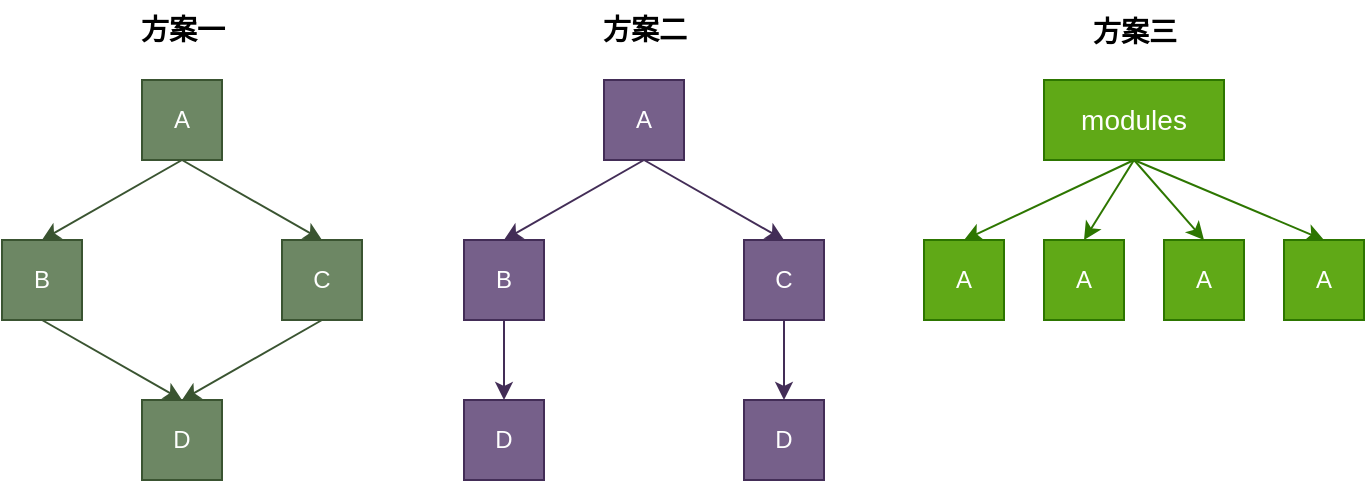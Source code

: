 <mxfile>
    <diagram id="D-5WgD3YBzQN-MyiJGIq" name="三种依赖的处理方案">
        <mxGraphModel dx="847" dy="667" grid="0" gridSize="10" guides="1" tooltips="1" connect="1" arrows="1" fold="1" page="0" pageScale="1" pageWidth="827" pageHeight="1169" math="0" shadow="0">
            <root>
                <mxCell id="0"/>
                <mxCell id="1" parent="0"/>
                <mxCell id="9" style="edgeStyle=none;html=1;exitX=0.5;exitY=1;exitDx=0;exitDy=0;entryX=0.5;entryY=0;entryDx=0;entryDy=0;fillColor=#6d8764;strokeColor=#3A5431;" edge="1" parent="1" source="3" target="4">
                    <mxGeometry relative="1" as="geometry"/>
                </mxCell>
                <mxCell id="10" style="edgeStyle=none;html=1;entryX=0.5;entryY=0;entryDx=0;entryDy=0;exitX=0.5;exitY=1;exitDx=0;exitDy=0;fillColor=#6d8764;strokeColor=#3A5431;" edge="1" parent="1" source="3" target="5">
                    <mxGeometry relative="1" as="geometry"/>
                </mxCell>
                <mxCell id="3" value="A" style="whiteSpace=wrap;html=1;aspect=fixed;fillColor=#6d8764;fontColor=#ffffff;strokeColor=#3A5431;" vertex="1" parent="1">
                    <mxGeometry x="320" y="80" width="40" height="40" as="geometry"/>
                </mxCell>
                <mxCell id="7" style="edgeStyle=none;html=1;entryX=0.5;entryY=0;entryDx=0;entryDy=0;exitX=0.5;exitY=1;exitDx=0;exitDy=0;fillColor=#6d8764;strokeColor=#3A5431;" edge="1" parent="1" source="4" target="6">
                    <mxGeometry relative="1" as="geometry"/>
                </mxCell>
                <mxCell id="4" value="B" style="whiteSpace=wrap;html=1;aspect=fixed;fillColor=#6d8764;fontColor=#ffffff;strokeColor=#3A5431;" vertex="1" parent="1">
                    <mxGeometry x="250" y="160" width="40" height="40" as="geometry"/>
                </mxCell>
                <mxCell id="8" style="edgeStyle=none;html=1;entryX=0.5;entryY=0;entryDx=0;entryDy=0;exitX=0.5;exitY=1;exitDx=0;exitDy=0;fillColor=#6d8764;strokeColor=#3A5431;" edge="1" parent="1" source="5" target="6">
                    <mxGeometry relative="1" as="geometry"/>
                </mxCell>
                <mxCell id="5" value="C" style="whiteSpace=wrap;html=1;aspect=fixed;fillColor=#6d8764;fontColor=#ffffff;strokeColor=#3A5431;" vertex="1" parent="1">
                    <mxGeometry x="390" y="160" width="40" height="40" as="geometry"/>
                </mxCell>
                <mxCell id="6" value="D" style="whiteSpace=wrap;html=1;aspect=fixed;fillColor=#6d8764;fontColor=#ffffff;strokeColor=#3A5431;" vertex="1" parent="1">
                    <mxGeometry x="320" y="240" width="40" height="40" as="geometry"/>
                </mxCell>
                <mxCell id="11" value="&lt;b&gt;&lt;font style=&quot;font-size: 14px;&quot;&gt;方案一&lt;/font&gt;&lt;/b&gt;" style="text;html=1;align=center;verticalAlign=middle;resizable=0;points=[];autosize=1;strokeColor=none;fillColor=none;" vertex="1" parent="1">
                    <mxGeometry x="305" y="40" width="70" height="30" as="geometry"/>
                </mxCell>
                <mxCell id="12" style="edgeStyle=none;html=1;exitX=0.5;exitY=1;exitDx=0;exitDy=0;entryX=0.5;entryY=0;entryDx=0;entryDy=0;fillColor=#76608a;strokeColor=#432D57;" edge="1" parent="1" source="14" target="15">
                    <mxGeometry relative="1" as="geometry"/>
                </mxCell>
                <mxCell id="13" style="edgeStyle=none;html=1;entryX=0.5;entryY=0;entryDx=0;entryDy=0;exitX=0.5;exitY=1;exitDx=0;exitDy=0;fillColor=#76608a;strokeColor=#432D57;" edge="1" parent="1" source="14" target="16">
                    <mxGeometry relative="1" as="geometry"/>
                </mxCell>
                <mxCell id="14" value="A" style="whiteSpace=wrap;html=1;aspect=fixed;fillColor=#76608a;fontColor=#ffffff;strokeColor=#432D57;" vertex="1" parent="1">
                    <mxGeometry x="551" y="80" width="40" height="40" as="geometry"/>
                </mxCell>
                <mxCell id="18" style="edgeStyle=none;html=1;entryX=0.5;entryY=0;entryDx=0;entryDy=0;fontSize=14;fillColor=#76608a;strokeColor=#432D57;" edge="1" parent="1" source="15" target="17">
                    <mxGeometry relative="1" as="geometry"/>
                </mxCell>
                <mxCell id="15" value="B" style="whiteSpace=wrap;html=1;aspect=fixed;fillColor=#76608a;fontColor=#ffffff;strokeColor=#432D57;" vertex="1" parent="1">
                    <mxGeometry x="481" y="160" width="40" height="40" as="geometry"/>
                </mxCell>
                <mxCell id="16" value="C" style="whiteSpace=wrap;html=1;aspect=fixed;fillColor=#76608a;fontColor=#ffffff;strokeColor=#432D57;" vertex="1" parent="1">
                    <mxGeometry x="621" y="160" width="40" height="40" as="geometry"/>
                </mxCell>
                <mxCell id="17" value="D" style="whiteSpace=wrap;html=1;aspect=fixed;fillColor=#76608a;fontColor=#ffffff;strokeColor=#432D57;" vertex="1" parent="1">
                    <mxGeometry x="481" y="240" width="40" height="40" as="geometry"/>
                </mxCell>
                <mxCell id="19" style="edgeStyle=none;html=1;entryX=0.5;entryY=0;entryDx=0;entryDy=0;fontSize=14;fillColor=#76608a;strokeColor=#432D57;" edge="1" parent="1" target="20">
                    <mxGeometry relative="1" as="geometry">
                        <mxPoint x="641" y="200" as="sourcePoint"/>
                    </mxGeometry>
                </mxCell>
                <mxCell id="20" value="D" style="whiteSpace=wrap;html=1;aspect=fixed;fillColor=#76608a;fontColor=#ffffff;strokeColor=#432D57;" vertex="1" parent="1">
                    <mxGeometry x="621" y="240" width="40" height="40" as="geometry"/>
                </mxCell>
                <mxCell id="21" value="&lt;b&gt;&lt;font style=&quot;font-size: 14px;&quot;&gt;方案二&lt;/font&gt;&lt;/b&gt;" style="text;html=1;align=center;verticalAlign=middle;resizable=0;points=[];autosize=1;strokeColor=none;fillColor=none;" vertex="1" parent="1">
                    <mxGeometry x="536" y="40" width="70" height="30" as="geometry"/>
                </mxCell>
                <mxCell id="27" style="edgeStyle=none;html=1;entryX=0.5;entryY=0;entryDx=0;entryDy=0;fontSize=14;exitX=0.5;exitY=1;exitDx=0;exitDy=0;fillColor=#60a917;strokeColor=#2D7600;" edge="1" parent="1" source="22" target="23">
                    <mxGeometry relative="1" as="geometry"/>
                </mxCell>
                <mxCell id="28" style="edgeStyle=none;html=1;entryX=0.5;entryY=0;entryDx=0;entryDy=0;fontSize=14;exitX=0.5;exitY=1;exitDx=0;exitDy=0;fillColor=#60a917;strokeColor=#2D7600;" edge="1" parent="1" source="22" target="24">
                    <mxGeometry relative="1" as="geometry"/>
                </mxCell>
                <mxCell id="29" style="edgeStyle=none;html=1;entryX=0.5;entryY=0;entryDx=0;entryDy=0;fontSize=14;exitX=0.5;exitY=1;exitDx=0;exitDy=0;fillColor=#60a917;strokeColor=#2D7600;" edge="1" parent="1" source="22" target="25">
                    <mxGeometry relative="1" as="geometry"/>
                </mxCell>
                <mxCell id="30" style="edgeStyle=none;html=1;entryX=0.5;entryY=0;entryDx=0;entryDy=0;fontSize=14;exitX=0.5;exitY=1;exitDx=0;exitDy=0;fillColor=#60a917;strokeColor=#2D7600;" edge="1" parent="1" source="22" target="26">
                    <mxGeometry relative="1" as="geometry"/>
                </mxCell>
                <mxCell id="22" value="modules" style="rounded=0;whiteSpace=wrap;html=1;fontSize=14;fillColor=#60a917;fontColor=#ffffff;strokeColor=#2D7600;" vertex="1" parent="1">
                    <mxGeometry x="771" y="80" width="90" height="40" as="geometry"/>
                </mxCell>
                <mxCell id="23" value="A" style="whiteSpace=wrap;html=1;aspect=fixed;fillColor=#60a917;fontColor=#ffffff;strokeColor=#2D7600;" vertex="1" parent="1">
                    <mxGeometry x="711" y="160" width="40" height="40" as="geometry"/>
                </mxCell>
                <mxCell id="24" value="A" style="whiteSpace=wrap;html=1;aspect=fixed;fillColor=#60a917;fontColor=#ffffff;strokeColor=#2D7600;" vertex="1" parent="1">
                    <mxGeometry x="771" y="160" width="40" height="40" as="geometry"/>
                </mxCell>
                <mxCell id="25" value="A" style="whiteSpace=wrap;html=1;aspect=fixed;fillColor=#60a917;fontColor=#ffffff;strokeColor=#2D7600;" vertex="1" parent="1">
                    <mxGeometry x="831" y="160" width="40" height="40" as="geometry"/>
                </mxCell>
                <mxCell id="26" value="A" style="whiteSpace=wrap;html=1;aspect=fixed;fillColor=#60a917;fontColor=#ffffff;strokeColor=#2D7600;" vertex="1" parent="1">
                    <mxGeometry x="891" y="160" width="40" height="40" as="geometry"/>
                </mxCell>
                <mxCell id="31" value="&lt;b&gt;&lt;font style=&quot;font-size: 14px;&quot;&gt;方案三&lt;/font&gt;&lt;/b&gt;" style="text;html=1;align=center;verticalAlign=middle;resizable=0;points=[];autosize=1;strokeColor=none;fillColor=none;" vertex="1" parent="1">
                    <mxGeometry x="781" y="41" width="70" height="30" as="geometry"/>
                </mxCell>
            </root>
        </mxGraphModel>
    </diagram>
    <diagram id="HkVFIHy61sDUObPD049T" name="pnpm依赖关系处理图">
        <mxGraphModel dx="1573" dy="1067" grid="0" gridSize="10" guides="1" tooltips="1" connect="1" arrows="1" fold="1" page="0" pageScale="1" pageWidth="827" pageHeight="1169" math="0" shadow="0">
            <root>
                <mxCell id="0"/>
                <mxCell id="1" parent="0"/>
                <mxCell id="CljpOYptI2aGXbEYCiEV-33" value="" style="rounded=0;whiteSpace=wrap;html=1;fillStyle=auto;strokeWidth=3;fontSize=14;fillColor=none;fontColor=#ffffff;strokeColor=#007FFF;" vertex="1" parent="1">
                    <mxGeometry x="120" y="-180" width="210" height="270" as="geometry"/>
                </mxCell>
                <mxCell id="CljpOYptI2aGXbEYCiEV-19" value="" style="rounded=0;whiteSpace=wrap;html=1;fillStyle=auto;strokeWidth=3;fontSize=14;fillColor=none;fontColor=#ffffff;strokeColor=#007FFF;" vertex="1" parent="1">
                    <mxGeometry x="-150" y="-180" width="200" height="134" as="geometry"/>
                </mxCell>
                <mxCell id="CljpOYptI2aGXbEYCiEV-3" value="&lt;b&gt;node_modules&lt;/b&gt;" style="text;html=1;align=center;verticalAlign=middle;resizable=0;points=[];autosize=1;strokeColor=none;fillColor=none;fontSize=14;dashed=1;fillStyle=auto;strokeWidth=2;" vertex="1" parent="1">
                    <mxGeometry x="-115" y="-166.5" width="117" height="29" as="geometry"/>
                </mxCell>
                <mxCell id="CljpOYptI2aGXbEYCiEV-14" value="" style="image;html=1;image=img/lib/clip_art/general/Full_Folder_128x128.png;dashed=1;fillStyle=auto;strokeWidth=2;fontSize=14;fillColor=none;" vertex="1" parent="1">
                    <mxGeometry x="-142" y="-160.5" width="40" height="22" as="geometry"/>
                </mxCell>
                <mxCell id="CljpOYptI2aGXbEYCiEV-15" value="" style="image;html=1;image=img/lib/clip_art/general/Full_Folder_128x128.png;dashed=1;fillStyle=auto;strokeWidth=2;fontSize=14;fillColor=none;" vertex="1" parent="1">
                    <mxGeometry x="-115" y="-125.5" width="40" height="22" as="geometry"/>
                </mxCell>
                <mxCell id="CljpOYptI2aGXbEYCiEV-16" value="" style="image;html=1;image=img/lib/clip_art/general/Full_Folder_128x128.png;dashed=1;fillStyle=auto;strokeWidth=2;fontSize=14;fillColor=none;" vertex="1" parent="1">
                    <mxGeometry x="-115" y="-85.5" width="40" height="22" as="geometry"/>
                </mxCell>
                <mxCell id="CljpOYptI2aGXbEYCiEV-17" value="&lt;b&gt;&lt;font color=&quot;#ff3333&quot;&gt;.pnpm&lt;/font&gt;&lt;/b&gt;" style="text;html=1;align=center;verticalAlign=middle;resizable=0;points=[];autosize=1;strokeColor=none;fillColor=none;fontSize=14;dashed=1;fillStyle=auto;strokeWidth=2;" vertex="1" parent="1">
                    <mxGeometry x="-93" y="-129.5" width="70" height="30" as="geometry"/>
                </mxCell>
                <mxCell id="CljpOYptI2aGXbEYCiEV-18" value="&lt;b&gt;&lt;font color=&quot;#ff3333&quot;&gt;element-plus- SL&lt;/font&gt;&lt;/b&gt;" style="text;html=1;align=center;verticalAlign=middle;resizable=0;points=[];autosize=1;strokeColor=none;fillColor=none;fontSize=14;dashed=1;fillStyle=auto;strokeWidth=2;" vertex="1" parent="1">
                    <mxGeometry x="-91.5" y="-89.5" width="140" height="30" as="geometry"/>
                </mxCell>
                <mxCell id="CljpOYptI2aGXbEYCiEV-28" value="" style="image;html=1;image=img/lib/clip_art/general/Full_Folder_128x128.png;dashed=1;fillStyle=auto;strokeWidth=2;fontSize=14;fillColor=none;" vertex="1" parent="1">
                    <mxGeometry x="128" y="-160.5" width="40" height="22" as="geometry"/>
                </mxCell>
                <mxCell id="CljpOYptI2aGXbEYCiEV-29" value="" style="image;html=1;image=img/lib/clip_art/general/Full_Folder_128x128.png;dashed=1;fillStyle=auto;strokeWidth=2;fontSize=14;fillColor=none;" vertex="1" parent="1">
                    <mxGeometry x="155" y="-125.5" width="40" height="22" as="geometry"/>
                </mxCell>
                <mxCell id="CljpOYptI2aGXbEYCiEV-30" value="" style="image;html=1;image=img/lib/clip_art/general/Full_Folder_128x128.png;dashed=1;fillStyle=auto;strokeWidth=2;fontSize=14;fillColor=none;" vertex="1" parent="1">
                    <mxGeometry x="179" y="-85.5" width="40" height="22" as="geometry"/>
                </mxCell>
                <mxCell id="CljpOYptI2aGXbEYCiEV-34" value="&lt;b&gt;.pnpm&lt;/b&gt;" style="text;html=1;align=center;verticalAlign=middle;resizable=0;points=[];autosize=1;strokeColor=none;fillColor=none;fontSize=14;dashed=1;fillStyle=auto;strokeWidth=3;" vertex="1" parent="1">
                    <mxGeometry x="153" y="-166.5" width="70" height="30" as="geometry"/>
                </mxCell>
                <mxCell id="CljpOYptI2aGXbEYCiEV-65" style="edgeStyle=none;html=1;strokeColor=#B20000;strokeWidth=1;fontSize=14;fontColor=#6600CC;fillColor=#e51400;" edge="1" parent="1" source="CljpOYptI2aGXbEYCiEV-35" target="CljpOYptI2aGXbEYCiEV-51">
                    <mxGeometry relative="1" as="geometry"/>
                </mxCell>
                <mxCell id="CljpOYptI2aGXbEYCiEV-35" value="&lt;b style=&quot;border-color: var(--border-color);&quot;&gt;&lt;font color=&quot;#007fff&quot;&gt;element-plus - HL&lt;/font&gt;&lt;/b&gt;" style="text;html=1;align=center;verticalAlign=middle;resizable=0;points=[];autosize=1;strokeColor=none;fillColor=none;fontSize=14;dashed=1;fillStyle=auto;strokeWidth=2;" vertex="1" parent="1">
                    <mxGeometry x="180" y="-129.5" width="140" height="30" as="geometry"/>
                </mxCell>
                <mxCell id="CljpOYptI2aGXbEYCiEV-37" value="&lt;b style=&quot;border-color: var(--border-color);&quot;&gt;&lt;font color=&quot;#ff8000&quot;&gt;node_modules&lt;/font&gt;&lt;/b&gt;" style="text;html=1;align=center;verticalAlign=middle;resizable=0;points=[];autosize=1;strokeColor=none;fillColor=none;fontSize=14;dashed=1;fillStyle=auto;strokeWidth=2;" vertex="1" parent="1">
                    <mxGeometry x="204" y="-89.5" width="120" height="30" as="geometry"/>
                </mxCell>
                <mxCell id="CljpOYptI2aGXbEYCiEV-38" value="" style="image;html=1;image=img/lib/clip_art/general/Full_Folder_128x128.png;dashed=1;fillStyle=auto;strokeWidth=2;fontSize=14;fillColor=none;" vertex="1" parent="1">
                    <mxGeometry x="204" y="-50" width="40" height="22" as="geometry"/>
                </mxCell>
                <mxCell id="CljpOYptI2aGXbEYCiEV-40" value="&lt;b style=&quot;border-color: var(--border-color);&quot;&gt;&lt;font color=&quot;#00cc00&quot;&gt;lodash - SL&lt;/font&gt;&lt;/b&gt;" style="text;html=1;align=center;verticalAlign=middle;resizable=0;points=[];autosize=1;strokeColor=none;fillColor=none;fontSize=14;dashed=1;fillStyle=auto;strokeWidth=2;" vertex="1" parent="1">
                    <mxGeometry x="229" y="-55" width="100" height="30" as="geometry"/>
                </mxCell>
                <mxCell id="CljpOYptI2aGXbEYCiEV-41" value="" style="image;html=1;image=img/lib/clip_art/general/Full_Folder_128x128.png;dashed=1;fillStyle=auto;strokeWidth=2;fontSize=14;fillColor=none;" vertex="1" parent="1">
                    <mxGeometry x="205" y="-15" width="40" height="22" as="geometry"/>
                </mxCell>
                <mxCell id="CljpOYptI2aGXbEYCiEV-42" value="&lt;b style=&quot;border-color: var(--border-color);&quot;&gt;&lt;font color=&quot;#00cc00&quot;&gt;dayjs - SL&lt;/font&gt;&lt;/b&gt;" style="text;html=1;align=center;verticalAlign=middle;resizable=0;points=[];autosize=1;strokeColor=none;fillColor=none;fontSize=14;dashed=1;fillStyle=auto;strokeWidth=2;" vertex="1" parent="1">
                    <mxGeometry x="229" y="-21.5" width="90" height="30" as="geometry"/>
                </mxCell>
                <mxCell id="CljpOYptI2aGXbEYCiEV-43" value="" style="image;html=1;image=img/lib/clip_art/general/Full_Folder_128x128.png;dashed=1;fillStyle=auto;strokeWidth=2;fontSize=14;fillColor=none;" vertex="1" parent="1">
                    <mxGeometry x="155" y="15.5" width="40" height="22" as="geometry"/>
                </mxCell>
                <mxCell id="CljpOYptI2aGXbEYCiEV-66" style="edgeStyle=none;html=1;strokeColor=#B20000;strokeWidth=1;fontSize=14;fontColor=#6600CC;fillColor=#e51400;" edge="1" parent="1" source="CljpOYptI2aGXbEYCiEV-44" target="CljpOYptI2aGXbEYCiEV-54">
                    <mxGeometry relative="1" as="geometry">
                        <mxPoint x="600" y="-80" as="targetPoint"/>
                        <Array as="points">
                            <mxPoint x="610" y="27"/>
                            <mxPoint x="610" y="-80"/>
                        </Array>
                    </mxGeometry>
                </mxCell>
                <mxCell id="CljpOYptI2aGXbEYCiEV-44" value="&lt;b style=&quot;border-color: var(--border-color);&quot;&gt;&lt;font color=&quot;#007fff&quot;&gt;lodash - HL&lt;/font&gt;&lt;/b&gt;" style="text;html=1;align=center;verticalAlign=middle;resizable=0;points=[];autosize=1;strokeColor=none;fillColor=none;fontSize=14;dashed=1;fillStyle=auto;strokeWidth=2;" vertex="1" parent="1">
                    <mxGeometry x="180" y="11.5" width="100" height="30" as="geometry"/>
                </mxCell>
                <mxCell id="CljpOYptI2aGXbEYCiEV-46" value="" style="image;html=1;image=img/lib/clip_art/general/Full_Folder_128x128.png;dashed=1;fillStyle=auto;strokeWidth=2;fontSize=14;fillColor=none;" vertex="1" parent="1">
                    <mxGeometry x="155" y="49.5" width="40" height="22" as="geometry"/>
                </mxCell>
                <mxCell id="CljpOYptI2aGXbEYCiEV-47" value="&lt;b style=&quot;border-color: var(--border-color);&quot;&gt;&lt;font color=&quot;#007fff&quot;&gt;dayjs - HL&lt;/font&gt;&lt;/b&gt;" style="text;html=1;align=center;verticalAlign=middle;resizable=0;points=[];autosize=1;strokeColor=none;fillColor=none;fontSize=14;dashed=1;fillStyle=auto;strokeWidth=2;" vertex="1" parent="1">
                    <mxGeometry x="180" y="45.5" width="90" height="30" as="geometry"/>
                </mxCell>
                <mxCell id="CljpOYptI2aGXbEYCiEV-48" value="" style="rounded=0;whiteSpace=wrap;html=1;fillStyle=auto;strokeWidth=3;fontSize=14;fillColor=none;fontColor=#ffffff;strokeColor=#007FFF;" vertex="1" parent="1">
                    <mxGeometry x="400" y="-180" width="180" height="160" as="geometry"/>
                </mxCell>
                <mxCell id="CljpOYptI2aGXbEYCiEV-49" value="&lt;b&gt;.pnpm_store&lt;/b&gt;" style="text;html=1;align=center;verticalAlign=middle;resizable=0;points=[];autosize=1;strokeColor=none;fillColor=none;fontSize=14;dashed=1;fillStyle=auto;strokeWidth=2;" vertex="1" parent="1">
                    <mxGeometry x="432" y="-167.5" width="110" height="30" as="geometry"/>
                </mxCell>
                <mxCell id="CljpOYptI2aGXbEYCiEV-50" value="" style="image;html=1;image=img/lib/clip_art/general/Full_Folder_128x128.png;dashed=1;fillStyle=auto;strokeWidth=2;fontSize=14;fillColor=none;" vertex="1" parent="1">
                    <mxGeometry x="408" y="-161.5" width="40" height="22" as="geometry"/>
                </mxCell>
                <mxCell id="CljpOYptI2aGXbEYCiEV-51" value="" style="image;html=1;image=img/lib/clip_art/general/Full_Folder_128x128.png;dashed=1;fillStyle=auto;strokeWidth=2;fontSize=14;fillColor=none;" vertex="1" parent="1">
                    <mxGeometry x="432" y="-125.5" width="40" height="22" as="geometry"/>
                </mxCell>
                <mxCell id="CljpOYptI2aGXbEYCiEV-52" value="&lt;b style=&quot;border-color: var(--border-color);&quot;&gt;&lt;font color=&quot;#6600cc&quot;&gt;element-plus&lt;/font&gt;&lt;/b&gt;" style="text;html=1;align=center;verticalAlign=middle;resizable=0;points=[];autosize=1;strokeColor=none;fillColor=none;fontSize=14;dashed=1;fillStyle=auto;strokeWidth=2;" vertex="1" parent="1">
                    <mxGeometry x="460" y="-129.5" width="110" height="30" as="geometry"/>
                </mxCell>
                <mxCell id="CljpOYptI2aGXbEYCiEV-53" value="" style="image;html=1;image=img/lib/clip_art/general/Full_Folder_128x128.png;dashed=1;fillStyle=auto;strokeWidth=2;fontSize=14;fillColor=none;" vertex="1" parent="1">
                    <mxGeometry x="433" y="-89.5" width="40" height="22" as="geometry"/>
                </mxCell>
                <mxCell id="CljpOYptI2aGXbEYCiEV-54" value="&lt;b style=&quot;border-color: var(--border-color);&quot;&gt;&lt;font color=&quot;#6600cc&quot;&gt;lodash&lt;/font&gt;&lt;/b&gt;" style="text;html=1;align=center;verticalAlign=middle;resizable=0;points=[];autosize=1;strokeColor=none;fillColor=none;fontSize=14;dashed=1;fillStyle=auto;strokeWidth=2;" vertex="1" parent="1">
                    <mxGeometry x="460" y="-93.5" width="70" height="30" as="geometry"/>
                </mxCell>
                <mxCell id="CljpOYptI2aGXbEYCiEV-55" value="" style="image;html=1;image=img/lib/clip_art/general/Full_Folder_128x128.png;dashed=1;fillStyle=auto;strokeWidth=2;fontSize=14;fillColor=none;" vertex="1" parent="1">
                    <mxGeometry x="433" y="-56.5" width="40" height="22" as="geometry"/>
                </mxCell>
                <mxCell id="CljpOYptI2aGXbEYCiEV-56" value="&lt;b style=&quot;border-color: var(--border-color);&quot;&gt;&lt;font color=&quot;#6600cc&quot;&gt;dayjs&lt;/font&gt;&lt;/b&gt;" style="text;html=1;align=center;verticalAlign=middle;resizable=0;points=[];autosize=1;strokeColor=none;fillColor=none;fontSize=14;dashed=1;fillStyle=auto;strokeWidth=2;" vertex="1" parent="1">
                    <mxGeometry x="460" y="-60.5" width="60" height="30" as="geometry"/>
                </mxCell>
                <mxCell id="CljpOYptI2aGXbEYCiEV-57" value="" style="endArrow=classic;html=1;strokeWidth=1;fontSize=14;fontColor=#6600CC;fillColor=#0050ef;strokeColor=#001DBC;exitX=0.796;exitY=0.65;exitDx=0;exitDy=0;exitPerimeter=0;entryX=0.286;entryY=0.65;entryDx=0;entryDy=0;entryPerimeter=0;" edge="1" parent="1" source="CljpOYptI2aGXbEYCiEV-18" target="CljpOYptI2aGXbEYCiEV-35">
                    <mxGeometry width="50" height="50" relative="1" as="geometry">
                        <mxPoint x="10" y="220" as="sourcePoint"/>
                        <mxPoint x="320" y="190" as="targetPoint"/>
                    </mxGeometry>
                </mxCell>
                <mxCell id="CljpOYptI2aGXbEYCiEV-59" value="SL - Symbolic Link&lt;br&gt;HL -&amp;nbsp; Hard Link" style="shape=dataStorage;whiteSpace=wrap;html=1;fixedSize=1;fillStyle=auto;strokeColor=#6F0000;strokeWidth=3;fontSize=14;fontColor=#ffffff;fillColor=#a20025;" vertex="1" parent="1">
                    <mxGeometry x="-150" width="200" height="71.5" as="geometry"/>
                </mxCell>
                <mxCell id="CljpOYptI2aGXbEYCiEV-63" value="" style="endArrow=classic;html=1;strokeColor=#001DBC;strokeWidth=1;fontSize=14;fontColor=#6600CC;entryX=0.4;entryY=0.65;entryDx=0;entryDy=0;entryPerimeter=0;" edge="1" parent="1" target="CljpOYptI2aGXbEYCiEV-44">
                    <mxGeometry width="50" height="50" relative="1" as="geometry">
                        <mxPoint x="319" y="-39" as="sourcePoint"/>
                        <mxPoint x="360" y="90" as="targetPoint"/>
                        <Array as="points">
                            <mxPoint x="389" y="-39"/>
                            <mxPoint x="389" y="31"/>
                        </Array>
                    </mxGeometry>
                </mxCell>
            </root>
        </mxGraphModel>
    </diagram>
    <diagram id="4_w-RMluQ_PheolveJOo" name="不同项目共享依赖包">
        <mxGraphModel dx="1573" dy="1067" grid="1" gridSize="10" guides="1" tooltips="1" connect="1" arrows="1" fold="1" page="0" pageScale="1" pageWidth="827" pageHeight="1169" math="0" shadow="0">
            <root>
                <mxCell id="0"/>
                <mxCell id="1" parent="0"/>
                <mxCell id="e4lxAj5kiqYw9tbJzVLv-1" value="project-a" style="rounded=0;whiteSpace=wrap;html=1;fillStyle=auto;strokeColor=#2D7600;strokeWidth=1;fontSize=14;fontColor=#ffffff;fillColor=#60a917;" vertex="1" parent="1">
                    <mxGeometry x="-120" y="-40" width="110" height="40" as="geometry"/>
                </mxCell>
                <mxCell id="e4lxAj5kiqYw9tbJzVLv-2" value="project-b" style="rounded=0;whiteSpace=wrap;html=1;fillStyle=auto;strokeColor=#2D7600;strokeWidth=1;fontSize=14;fontColor=#ffffff;fillColor=#60a917;" vertex="1" parent="1">
                    <mxGeometry x="-120" y="40" width="110" height="40" as="geometry"/>
                </mxCell>
                <mxCell id="e4lxAj5kiqYw9tbJzVLv-3" value="" style="rounded=0;whiteSpace=wrap;html=1;fillStyle=auto;strokeColor=#006EAF;strokeWidth=1;fontSize=14;fontColor=#ffffff;fillColor=#1ba1e2;" vertex="1" parent="1">
                    <mxGeometry x="240" y="-70" width="120" height="160" as="geometry"/>
                </mxCell>
            </root>
        </mxGraphModel>
    </diagram>
</mxfile>